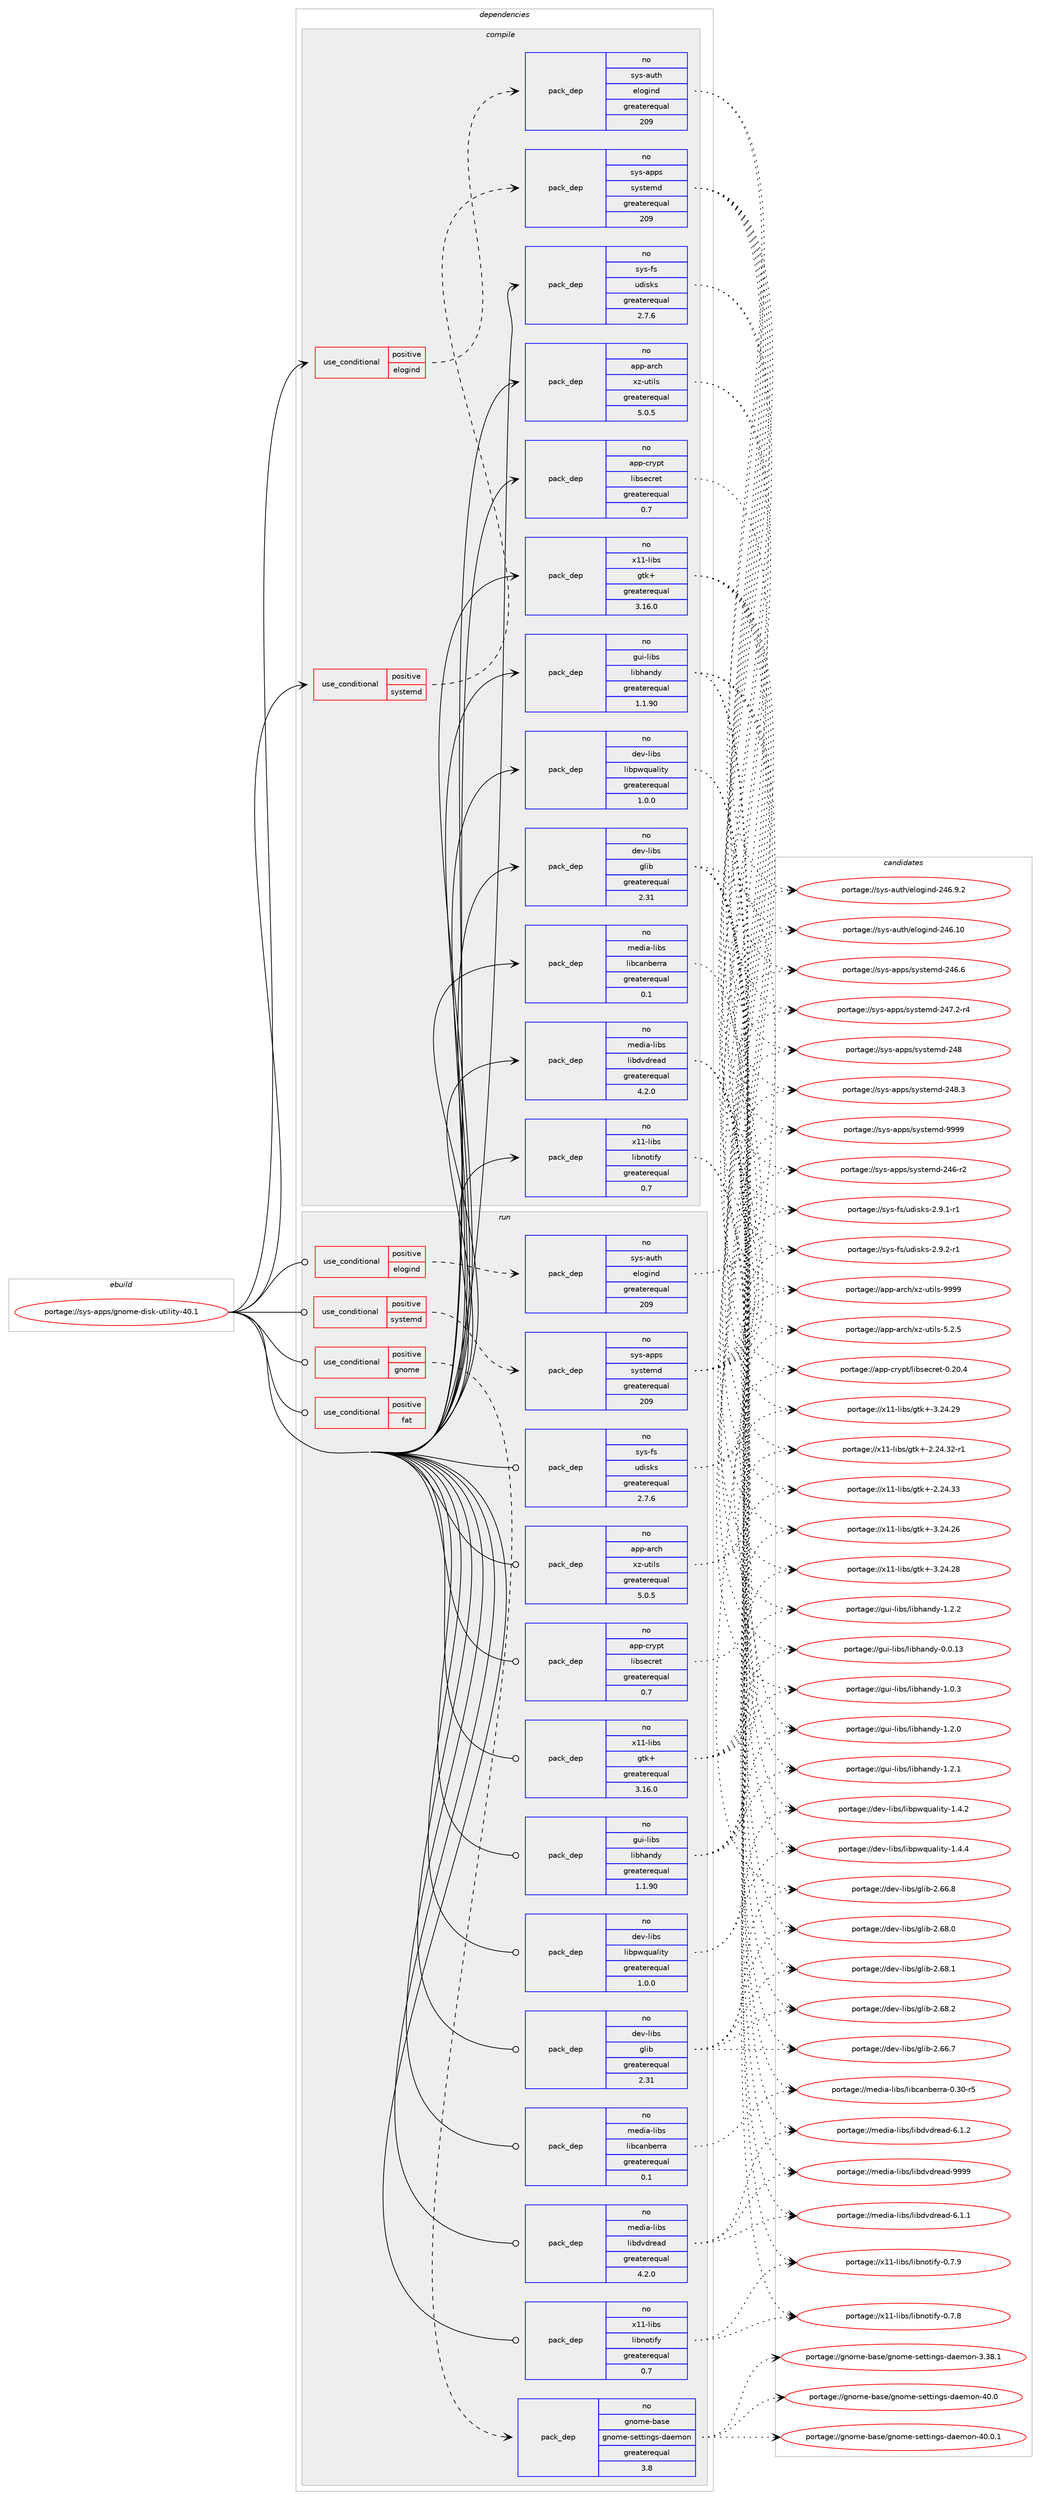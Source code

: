 digraph prolog {

# *************
# Graph options
# *************

newrank=true;
concentrate=true;
compound=true;
graph [rankdir=LR,fontname=Helvetica,fontsize=10,ranksep=1.5];#, ranksep=2.5, nodesep=0.2];
edge  [arrowhead=vee];
node  [fontname=Helvetica,fontsize=10];

# **********
# The ebuild
# **********

subgraph cluster_leftcol {
color=gray;
label=<<i>ebuild</i>>;
id [label="portage://sys-apps/gnome-disk-utility-40.1", color=red, width=4, href="../sys-apps/gnome-disk-utility-40.1.svg"];
}

# ****************
# The dependencies
# ****************

subgraph cluster_midcol {
color=gray;
label=<<i>dependencies</i>>;
subgraph cluster_compile {
fillcolor="#eeeeee";
style=filled;
label=<<i>compile</i>>;
subgraph cond183 {
dependency384 [label=<<TABLE BORDER="0" CELLBORDER="1" CELLSPACING="0" CELLPADDING="4"><TR><TD ROWSPAN="3" CELLPADDING="10">use_conditional</TD></TR><TR><TD>positive</TD></TR><TR><TD>elogind</TD></TR></TABLE>>, shape=none, color=red];
subgraph pack189 {
dependency385 [label=<<TABLE BORDER="0" CELLBORDER="1" CELLSPACING="0" CELLPADDING="4" WIDTH="220"><TR><TD ROWSPAN="6" CELLPADDING="30">pack_dep</TD></TR><TR><TD WIDTH="110">no</TD></TR><TR><TD>sys-auth</TD></TR><TR><TD>elogind</TD></TR><TR><TD>greaterequal</TD></TR><TR><TD>209</TD></TR></TABLE>>, shape=none, color=blue];
}
dependency384:e -> dependency385:w [weight=20,style="dashed",arrowhead="vee"];
}
id:e -> dependency384:w [weight=20,style="solid",arrowhead="vee"];
subgraph cond184 {
dependency386 [label=<<TABLE BORDER="0" CELLBORDER="1" CELLSPACING="0" CELLPADDING="4"><TR><TD ROWSPAN="3" CELLPADDING="10">use_conditional</TD></TR><TR><TD>positive</TD></TR><TR><TD>systemd</TD></TR></TABLE>>, shape=none, color=red];
subgraph pack190 {
dependency387 [label=<<TABLE BORDER="0" CELLBORDER="1" CELLSPACING="0" CELLPADDING="4" WIDTH="220"><TR><TD ROWSPAN="6" CELLPADDING="30">pack_dep</TD></TR><TR><TD WIDTH="110">no</TD></TR><TR><TD>sys-apps</TD></TR><TR><TD>systemd</TD></TR><TR><TD>greaterequal</TD></TR><TR><TD>209</TD></TR></TABLE>>, shape=none, color=blue];
}
dependency386:e -> dependency387:w [weight=20,style="dashed",arrowhead="vee"];
}
id:e -> dependency386:w [weight=20,style="solid",arrowhead="vee"];
subgraph pack191 {
dependency388 [label=<<TABLE BORDER="0" CELLBORDER="1" CELLSPACING="0" CELLPADDING="4" WIDTH="220"><TR><TD ROWSPAN="6" CELLPADDING="30">pack_dep</TD></TR><TR><TD WIDTH="110">no</TD></TR><TR><TD>app-arch</TD></TR><TR><TD>xz-utils</TD></TR><TR><TD>greaterequal</TD></TR><TR><TD>5.0.5</TD></TR></TABLE>>, shape=none, color=blue];
}
id:e -> dependency388:w [weight=20,style="solid",arrowhead="vee"];
subgraph pack192 {
dependency389 [label=<<TABLE BORDER="0" CELLBORDER="1" CELLSPACING="0" CELLPADDING="4" WIDTH="220"><TR><TD ROWSPAN="6" CELLPADDING="30">pack_dep</TD></TR><TR><TD WIDTH="110">no</TD></TR><TR><TD>app-crypt</TD></TR><TR><TD>libsecret</TD></TR><TR><TD>greaterequal</TD></TR><TR><TD>0.7</TD></TR></TABLE>>, shape=none, color=blue];
}
id:e -> dependency389:w [weight=20,style="solid",arrowhead="vee"];
subgraph pack193 {
dependency390 [label=<<TABLE BORDER="0" CELLBORDER="1" CELLSPACING="0" CELLPADDING="4" WIDTH="220"><TR><TD ROWSPAN="6" CELLPADDING="30">pack_dep</TD></TR><TR><TD WIDTH="110">no</TD></TR><TR><TD>dev-libs</TD></TR><TR><TD>glib</TD></TR><TR><TD>greaterequal</TD></TR><TR><TD>2.31</TD></TR></TABLE>>, shape=none, color=blue];
}
id:e -> dependency390:w [weight=20,style="solid",arrowhead="vee"];
subgraph pack194 {
dependency391 [label=<<TABLE BORDER="0" CELLBORDER="1" CELLSPACING="0" CELLPADDING="4" WIDTH="220"><TR><TD ROWSPAN="6" CELLPADDING="30">pack_dep</TD></TR><TR><TD WIDTH="110">no</TD></TR><TR><TD>dev-libs</TD></TR><TR><TD>libpwquality</TD></TR><TR><TD>greaterequal</TD></TR><TR><TD>1.0.0</TD></TR></TABLE>>, shape=none, color=blue];
}
id:e -> dependency391:w [weight=20,style="solid",arrowhead="vee"];
# *** BEGIN UNKNOWN DEPENDENCY TYPE (TODO) ***
# id -> package_dependency(portage://sys-apps/gnome-disk-utility-40.1,install,no,dev-util,desktop-file-utils,none,[,,],[],[])
# *** END UNKNOWN DEPENDENCY TYPE (TODO) ***

subgraph pack195 {
dependency392 [label=<<TABLE BORDER="0" CELLBORDER="1" CELLSPACING="0" CELLPADDING="4" WIDTH="220"><TR><TD ROWSPAN="6" CELLPADDING="30">pack_dep</TD></TR><TR><TD WIDTH="110">no</TD></TR><TR><TD>gui-libs</TD></TR><TR><TD>libhandy</TD></TR><TR><TD>greaterequal</TD></TR><TR><TD>1.1.90</TD></TR></TABLE>>, shape=none, color=blue];
}
id:e -> dependency392:w [weight=20,style="solid",arrowhead="vee"];
subgraph pack196 {
dependency393 [label=<<TABLE BORDER="0" CELLBORDER="1" CELLSPACING="0" CELLPADDING="4" WIDTH="220"><TR><TD ROWSPAN="6" CELLPADDING="30">pack_dep</TD></TR><TR><TD WIDTH="110">no</TD></TR><TR><TD>media-libs</TD></TR><TR><TD>libcanberra</TD></TR><TR><TD>greaterequal</TD></TR><TR><TD>0.1</TD></TR></TABLE>>, shape=none, color=blue];
}
id:e -> dependency393:w [weight=20,style="solid",arrowhead="vee"];
subgraph pack197 {
dependency394 [label=<<TABLE BORDER="0" CELLBORDER="1" CELLSPACING="0" CELLPADDING="4" WIDTH="220"><TR><TD ROWSPAN="6" CELLPADDING="30">pack_dep</TD></TR><TR><TD WIDTH="110">no</TD></TR><TR><TD>media-libs</TD></TR><TR><TD>libdvdread</TD></TR><TR><TD>greaterequal</TD></TR><TR><TD>4.2.0</TD></TR></TABLE>>, shape=none, color=blue];
}
id:e -> dependency394:w [weight=20,style="solid",arrowhead="vee"];
subgraph pack198 {
dependency395 [label=<<TABLE BORDER="0" CELLBORDER="1" CELLSPACING="0" CELLPADDING="4" WIDTH="220"><TR><TD ROWSPAN="6" CELLPADDING="30">pack_dep</TD></TR><TR><TD WIDTH="110">no</TD></TR><TR><TD>sys-fs</TD></TR><TR><TD>udisks</TD></TR><TR><TD>greaterequal</TD></TR><TR><TD>2.7.6</TD></TR></TABLE>>, shape=none, color=blue];
}
id:e -> dependency395:w [weight=20,style="solid",arrowhead="vee"];
subgraph pack199 {
dependency396 [label=<<TABLE BORDER="0" CELLBORDER="1" CELLSPACING="0" CELLPADDING="4" WIDTH="220"><TR><TD ROWSPAN="6" CELLPADDING="30">pack_dep</TD></TR><TR><TD WIDTH="110">no</TD></TR><TR><TD>x11-libs</TD></TR><TR><TD>gtk+</TD></TR><TR><TD>greaterequal</TD></TR><TR><TD>3.16.0</TD></TR></TABLE>>, shape=none, color=blue];
}
id:e -> dependency396:w [weight=20,style="solid",arrowhead="vee"];
subgraph pack200 {
dependency397 [label=<<TABLE BORDER="0" CELLBORDER="1" CELLSPACING="0" CELLPADDING="4" WIDTH="220"><TR><TD ROWSPAN="6" CELLPADDING="30">pack_dep</TD></TR><TR><TD WIDTH="110">no</TD></TR><TR><TD>x11-libs</TD></TR><TR><TD>libnotify</TD></TR><TR><TD>greaterequal</TD></TR><TR><TD>0.7</TD></TR></TABLE>>, shape=none, color=blue];
}
id:e -> dependency397:w [weight=20,style="solid",arrowhead="vee"];
# *** BEGIN UNKNOWN DEPENDENCY TYPE (TODO) ***
# id -> package_dependency(portage://sys-apps/gnome-disk-utility-40.1,install,no,x11-misc,shared-mime-info,none,[,,],[],[])
# *** END UNKNOWN DEPENDENCY TYPE (TODO) ***

}
subgraph cluster_compileandrun {
fillcolor="#eeeeee";
style=filled;
label=<<i>compile and run</i>>;
}
subgraph cluster_run {
fillcolor="#eeeeee";
style=filled;
label=<<i>run</i>>;
subgraph cond185 {
dependency398 [label=<<TABLE BORDER="0" CELLBORDER="1" CELLSPACING="0" CELLPADDING="4"><TR><TD ROWSPAN="3" CELLPADDING="10">use_conditional</TD></TR><TR><TD>positive</TD></TR><TR><TD>elogind</TD></TR></TABLE>>, shape=none, color=red];
subgraph pack201 {
dependency399 [label=<<TABLE BORDER="0" CELLBORDER="1" CELLSPACING="0" CELLPADDING="4" WIDTH="220"><TR><TD ROWSPAN="6" CELLPADDING="30">pack_dep</TD></TR><TR><TD WIDTH="110">no</TD></TR><TR><TD>sys-auth</TD></TR><TR><TD>elogind</TD></TR><TR><TD>greaterequal</TD></TR><TR><TD>209</TD></TR></TABLE>>, shape=none, color=blue];
}
dependency398:e -> dependency399:w [weight=20,style="dashed",arrowhead="vee"];
}
id:e -> dependency398:w [weight=20,style="solid",arrowhead="odot"];
subgraph cond186 {
dependency400 [label=<<TABLE BORDER="0" CELLBORDER="1" CELLSPACING="0" CELLPADDING="4"><TR><TD ROWSPAN="3" CELLPADDING="10">use_conditional</TD></TR><TR><TD>positive</TD></TR><TR><TD>fat</TD></TR></TABLE>>, shape=none, color=red];
# *** BEGIN UNKNOWN DEPENDENCY TYPE (TODO) ***
# dependency400 -> package_dependency(portage://sys-apps/gnome-disk-utility-40.1,run,no,sys-fs,dosfstools,none,[,,],[],[])
# *** END UNKNOWN DEPENDENCY TYPE (TODO) ***

}
id:e -> dependency400:w [weight=20,style="solid",arrowhead="odot"];
subgraph cond187 {
dependency401 [label=<<TABLE BORDER="0" CELLBORDER="1" CELLSPACING="0" CELLPADDING="4"><TR><TD ROWSPAN="3" CELLPADDING="10">use_conditional</TD></TR><TR><TD>positive</TD></TR><TR><TD>gnome</TD></TR></TABLE>>, shape=none, color=red];
subgraph pack202 {
dependency402 [label=<<TABLE BORDER="0" CELLBORDER="1" CELLSPACING="0" CELLPADDING="4" WIDTH="220"><TR><TD ROWSPAN="6" CELLPADDING="30">pack_dep</TD></TR><TR><TD WIDTH="110">no</TD></TR><TR><TD>gnome-base</TD></TR><TR><TD>gnome-settings-daemon</TD></TR><TR><TD>greaterequal</TD></TR><TR><TD>3.8</TD></TR></TABLE>>, shape=none, color=blue];
}
dependency401:e -> dependency402:w [weight=20,style="dashed",arrowhead="vee"];
}
id:e -> dependency401:w [weight=20,style="solid",arrowhead="odot"];
subgraph cond188 {
dependency403 [label=<<TABLE BORDER="0" CELLBORDER="1" CELLSPACING="0" CELLPADDING="4"><TR><TD ROWSPAN="3" CELLPADDING="10">use_conditional</TD></TR><TR><TD>positive</TD></TR><TR><TD>systemd</TD></TR></TABLE>>, shape=none, color=red];
subgraph pack203 {
dependency404 [label=<<TABLE BORDER="0" CELLBORDER="1" CELLSPACING="0" CELLPADDING="4" WIDTH="220"><TR><TD ROWSPAN="6" CELLPADDING="30">pack_dep</TD></TR><TR><TD WIDTH="110">no</TD></TR><TR><TD>sys-apps</TD></TR><TR><TD>systemd</TD></TR><TR><TD>greaterequal</TD></TR><TR><TD>209</TD></TR></TABLE>>, shape=none, color=blue];
}
dependency403:e -> dependency404:w [weight=20,style="dashed",arrowhead="vee"];
}
id:e -> dependency403:w [weight=20,style="solid",arrowhead="odot"];
subgraph pack204 {
dependency405 [label=<<TABLE BORDER="0" CELLBORDER="1" CELLSPACING="0" CELLPADDING="4" WIDTH="220"><TR><TD ROWSPAN="6" CELLPADDING="30">pack_dep</TD></TR><TR><TD WIDTH="110">no</TD></TR><TR><TD>app-arch</TD></TR><TR><TD>xz-utils</TD></TR><TR><TD>greaterequal</TD></TR><TR><TD>5.0.5</TD></TR></TABLE>>, shape=none, color=blue];
}
id:e -> dependency405:w [weight=20,style="solid",arrowhead="odot"];
subgraph pack205 {
dependency406 [label=<<TABLE BORDER="0" CELLBORDER="1" CELLSPACING="0" CELLPADDING="4" WIDTH="220"><TR><TD ROWSPAN="6" CELLPADDING="30">pack_dep</TD></TR><TR><TD WIDTH="110">no</TD></TR><TR><TD>app-crypt</TD></TR><TR><TD>libsecret</TD></TR><TR><TD>greaterequal</TD></TR><TR><TD>0.7</TD></TR></TABLE>>, shape=none, color=blue];
}
id:e -> dependency406:w [weight=20,style="solid",arrowhead="odot"];
subgraph pack206 {
dependency407 [label=<<TABLE BORDER="0" CELLBORDER="1" CELLSPACING="0" CELLPADDING="4" WIDTH="220"><TR><TD ROWSPAN="6" CELLPADDING="30">pack_dep</TD></TR><TR><TD WIDTH="110">no</TD></TR><TR><TD>dev-libs</TD></TR><TR><TD>glib</TD></TR><TR><TD>greaterequal</TD></TR><TR><TD>2.31</TD></TR></TABLE>>, shape=none, color=blue];
}
id:e -> dependency407:w [weight=20,style="solid",arrowhead="odot"];
subgraph pack207 {
dependency408 [label=<<TABLE BORDER="0" CELLBORDER="1" CELLSPACING="0" CELLPADDING="4" WIDTH="220"><TR><TD ROWSPAN="6" CELLPADDING="30">pack_dep</TD></TR><TR><TD WIDTH="110">no</TD></TR><TR><TD>dev-libs</TD></TR><TR><TD>libpwquality</TD></TR><TR><TD>greaterequal</TD></TR><TR><TD>1.0.0</TD></TR></TABLE>>, shape=none, color=blue];
}
id:e -> dependency408:w [weight=20,style="solid",arrowhead="odot"];
subgraph pack208 {
dependency409 [label=<<TABLE BORDER="0" CELLBORDER="1" CELLSPACING="0" CELLPADDING="4" WIDTH="220"><TR><TD ROWSPAN="6" CELLPADDING="30">pack_dep</TD></TR><TR><TD WIDTH="110">no</TD></TR><TR><TD>gui-libs</TD></TR><TR><TD>libhandy</TD></TR><TR><TD>greaterequal</TD></TR><TR><TD>1.1.90</TD></TR></TABLE>>, shape=none, color=blue];
}
id:e -> dependency409:w [weight=20,style="solid",arrowhead="odot"];
subgraph pack209 {
dependency410 [label=<<TABLE BORDER="0" CELLBORDER="1" CELLSPACING="0" CELLPADDING="4" WIDTH="220"><TR><TD ROWSPAN="6" CELLPADDING="30">pack_dep</TD></TR><TR><TD WIDTH="110">no</TD></TR><TR><TD>media-libs</TD></TR><TR><TD>libcanberra</TD></TR><TR><TD>greaterequal</TD></TR><TR><TD>0.1</TD></TR></TABLE>>, shape=none, color=blue];
}
id:e -> dependency410:w [weight=20,style="solid",arrowhead="odot"];
subgraph pack210 {
dependency411 [label=<<TABLE BORDER="0" CELLBORDER="1" CELLSPACING="0" CELLPADDING="4" WIDTH="220"><TR><TD ROWSPAN="6" CELLPADDING="30">pack_dep</TD></TR><TR><TD WIDTH="110">no</TD></TR><TR><TD>media-libs</TD></TR><TR><TD>libdvdread</TD></TR><TR><TD>greaterequal</TD></TR><TR><TD>4.2.0</TD></TR></TABLE>>, shape=none, color=blue];
}
id:e -> dependency411:w [weight=20,style="solid",arrowhead="odot"];
subgraph pack211 {
dependency412 [label=<<TABLE BORDER="0" CELLBORDER="1" CELLSPACING="0" CELLPADDING="4" WIDTH="220"><TR><TD ROWSPAN="6" CELLPADDING="30">pack_dep</TD></TR><TR><TD WIDTH="110">no</TD></TR><TR><TD>sys-fs</TD></TR><TR><TD>udisks</TD></TR><TR><TD>greaterequal</TD></TR><TR><TD>2.7.6</TD></TR></TABLE>>, shape=none, color=blue];
}
id:e -> dependency412:w [weight=20,style="solid",arrowhead="odot"];
subgraph pack212 {
dependency413 [label=<<TABLE BORDER="0" CELLBORDER="1" CELLSPACING="0" CELLPADDING="4" WIDTH="220"><TR><TD ROWSPAN="6" CELLPADDING="30">pack_dep</TD></TR><TR><TD WIDTH="110">no</TD></TR><TR><TD>x11-libs</TD></TR><TR><TD>gtk+</TD></TR><TR><TD>greaterequal</TD></TR><TR><TD>3.16.0</TD></TR></TABLE>>, shape=none, color=blue];
}
id:e -> dependency413:w [weight=20,style="solid",arrowhead="odot"];
subgraph pack213 {
dependency414 [label=<<TABLE BORDER="0" CELLBORDER="1" CELLSPACING="0" CELLPADDING="4" WIDTH="220"><TR><TD ROWSPAN="6" CELLPADDING="30">pack_dep</TD></TR><TR><TD WIDTH="110">no</TD></TR><TR><TD>x11-libs</TD></TR><TR><TD>libnotify</TD></TR><TR><TD>greaterequal</TD></TR><TR><TD>0.7</TD></TR></TABLE>>, shape=none, color=blue];
}
id:e -> dependency414:w [weight=20,style="solid",arrowhead="odot"];
# *** BEGIN UNKNOWN DEPENDENCY TYPE (TODO) ***
# id -> package_dependency(portage://sys-apps/gnome-disk-utility-40.1,run,no,x11-themes,adwaita-icon-theme,none,[,,],[],[])
# *** END UNKNOWN DEPENDENCY TYPE (TODO) ***

}
}

# **************
# The candidates
# **************

subgraph cluster_choices {
rank=same;
color=gray;
label=<<i>candidates</i>>;

subgraph choice189 {
color=black;
nodesep=1;
choice11512111545971171161044710110811110310511010045505254464948 [label="portage://sys-auth/elogind-246.10", color=red, width=4,href="../sys-auth/elogind-246.10.svg"];
choice1151211154597117116104471011081111031051101004550525446574650 [label="portage://sys-auth/elogind-246.9.2", color=red, width=4,href="../sys-auth/elogind-246.9.2.svg"];
dependency385:e -> choice11512111545971171161044710110811110310511010045505254464948:w [style=dotted,weight="100"];
dependency385:e -> choice1151211154597117116104471011081111031051101004550525446574650:w [style=dotted,weight="100"];
}
subgraph choice190 {
color=black;
nodesep=1;
choice115121115459711211211547115121115116101109100455052544511450 [label="portage://sys-apps/systemd-246-r2", color=red, width=4,href="../sys-apps/systemd-246-r2.svg"];
choice115121115459711211211547115121115116101109100455052544654 [label="portage://sys-apps/systemd-246.6", color=red, width=4,href="../sys-apps/systemd-246.6.svg"];
choice1151211154597112112115471151211151161011091004550525546504511452 [label="portage://sys-apps/systemd-247.2-r4", color=red, width=4,href="../sys-apps/systemd-247.2-r4.svg"];
choice11512111545971121121154711512111511610110910045505256 [label="portage://sys-apps/systemd-248", color=red, width=4,href="../sys-apps/systemd-248.svg"];
choice115121115459711211211547115121115116101109100455052564651 [label="portage://sys-apps/systemd-248.3", color=red, width=4,href="../sys-apps/systemd-248.3.svg"];
choice1151211154597112112115471151211151161011091004557575757 [label="portage://sys-apps/systemd-9999", color=red, width=4,href="../sys-apps/systemd-9999.svg"];
dependency387:e -> choice115121115459711211211547115121115116101109100455052544511450:w [style=dotted,weight="100"];
dependency387:e -> choice115121115459711211211547115121115116101109100455052544654:w [style=dotted,weight="100"];
dependency387:e -> choice1151211154597112112115471151211151161011091004550525546504511452:w [style=dotted,weight="100"];
dependency387:e -> choice11512111545971121121154711512111511610110910045505256:w [style=dotted,weight="100"];
dependency387:e -> choice115121115459711211211547115121115116101109100455052564651:w [style=dotted,weight="100"];
dependency387:e -> choice1151211154597112112115471151211151161011091004557575757:w [style=dotted,weight="100"];
}
subgraph choice191 {
color=black;
nodesep=1;
choice971121124597114991044712012245117116105108115455346504653 [label="portage://app-arch/xz-utils-5.2.5", color=red, width=4,href="../app-arch/xz-utils-5.2.5.svg"];
choice9711211245971149910447120122451171161051081154557575757 [label="portage://app-arch/xz-utils-9999", color=red, width=4,href="../app-arch/xz-utils-9999.svg"];
dependency388:e -> choice971121124597114991044712012245117116105108115455346504653:w [style=dotted,weight="100"];
dependency388:e -> choice9711211245971149910447120122451171161051081154557575757:w [style=dotted,weight="100"];
}
subgraph choice192 {
color=black;
nodesep=1;
choice97112112459911412111211647108105981151019911410111645484650484652 [label="portage://app-crypt/libsecret-0.20.4", color=red, width=4,href="../app-crypt/libsecret-0.20.4.svg"];
dependency389:e -> choice97112112459911412111211647108105981151019911410111645484650484652:w [style=dotted,weight="100"];
}
subgraph choice193 {
color=black;
nodesep=1;
choice1001011184510810598115471031081059845504654544655 [label="portage://dev-libs/glib-2.66.7", color=red, width=4,href="../dev-libs/glib-2.66.7.svg"];
choice1001011184510810598115471031081059845504654544656 [label="portage://dev-libs/glib-2.66.8", color=red, width=4,href="../dev-libs/glib-2.66.8.svg"];
choice1001011184510810598115471031081059845504654564648 [label="portage://dev-libs/glib-2.68.0", color=red, width=4,href="../dev-libs/glib-2.68.0.svg"];
choice1001011184510810598115471031081059845504654564649 [label="portage://dev-libs/glib-2.68.1", color=red, width=4,href="../dev-libs/glib-2.68.1.svg"];
choice1001011184510810598115471031081059845504654564650 [label="portage://dev-libs/glib-2.68.2", color=red, width=4,href="../dev-libs/glib-2.68.2.svg"];
dependency390:e -> choice1001011184510810598115471031081059845504654544655:w [style=dotted,weight="100"];
dependency390:e -> choice1001011184510810598115471031081059845504654544656:w [style=dotted,weight="100"];
dependency390:e -> choice1001011184510810598115471031081059845504654564648:w [style=dotted,weight="100"];
dependency390:e -> choice1001011184510810598115471031081059845504654564649:w [style=dotted,weight="100"];
dependency390:e -> choice1001011184510810598115471031081059845504654564650:w [style=dotted,weight="100"];
}
subgraph choice194 {
color=black;
nodesep=1;
choice1001011184510810598115471081059811211911311797108105116121454946524650 [label="portage://dev-libs/libpwquality-1.4.2", color=red, width=4,href="../dev-libs/libpwquality-1.4.2.svg"];
choice1001011184510810598115471081059811211911311797108105116121454946524652 [label="portage://dev-libs/libpwquality-1.4.4", color=red, width=4,href="../dev-libs/libpwquality-1.4.4.svg"];
dependency391:e -> choice1001011184510810598115471081059811211911311797108105116121454946524650:w [style=dotted,weight="100"];
dependency391:e -> choice1001011184510810598115471081059811211911311797108105116121454946524652:w [style=dotted,weight="100"];
}
subgraph choice195 {
color=black;
nodesep=1;
choice103117105451081059811547108105981049711010012145484648464951 [label="portage://gui-libs/libhandy-0.0.13", color=red, width=4,href="../gui-libs/libhandy-0.0.13.svg"];
choice1031171054510810598115471081059810497110100121454946484651 [label="portage://gui-libs/libhandy-1.0.3", color=red, width=4,href="../gui-libs/libhandy-1.0.3.svg"];
choice1031171054510810598115471081059810497110100121454946504648 [label="portage://gui-libs/libhandy-1.2.0", color=red, width=4,href="../gui-libs/libhandy-1.2.0.svg"];
choice1031171054510810598115471081059810497110100121454946504649 [label="portage://gui-libs/libhandy-1.2.1", color=red, width=4,href="../gui-libs/libhandy-1.2.1.svg"];
choice1031171054510810598115471081059810497110100121454946504650 [label="portage://gui-libs/libhandy-1.2.2", color=red, width=4,href="../gui-libs/libhandy-1.2.2.svg"];
dependency392:e -> choice103117105451081059811547108105981049711010012145484648464951:w [style=dotted,weight="100"];
dependency392:e -> choice1031171054510810598115471081059810497110100121454946484651:w [style=dotted,weight="100"];
dependency392:e -> choice1031171054510810598115471081059810497110100121454946504648:w [style=dotted,weight="100"];
dependency392:e -> choice1031171054510810598115471081059810497110100121454946504649:w [style=dotted,weight="100"];
dependency392:e -> choice1031171054510810598115471081059810497110100121454946504650:w [style=dotted,weight="100"];
}
subgraph choice196 {
color=black;
nodesep=1;
choice10910110010597451081059811547108105989997110981011141149745484651484511453 [label="portage://media-libs/libcanberra-0.30-r5", color=red, width=4,href="../media-libs/libcanberra-0.30-r5.svg"];
dependency393:e -> choice10910110010597451081059811547108105989997110981011141149745484651484511453:w [style=dotted,weight="100"];
}
subgraph choice197 {
color=black;
nodesep=1;
choice109101100105974510810598115471081059810011810011410197100455446494649 [label="portage://media-libs/libdvdread-6.1.1", color=red, width=4,href="../media-libs/libdvdread-6.1.1.svg"];
choice109101100105974510810598115471081059810011810011410197100455446494650 [label="portage://media-libs/libdvdread-6.1.2", color=red, width=4,href="../media-libs/libdvdread-6.1.2.svg"];
choice1091011001059745108105981154710810598100118100114101971004557575757 [label="portage://media-libs/libdvdread-9999", color=red, width=4,href="../media-libs/libdvdread-9999.svg"];
dependency394:e -> choice109101100105974510810598115471081059810011810011410197100455446494649:w [style=dotted,weight="100"];
dependency394:e -> choice109101100105974510810598115471081059810011810011410197100455446494650:w [style=dotted,weight="100"];
dependency394:e -> choice1091011001059745108105981154710810598100118100114101971004557575757:w [style=dotted,weight="100"];
}
subgraph choice198 {
color=black;
nodesep=1;
choice11512111545102115471171001051151071154550465746494511449 [label="portage://sys-fs/udisks-2.9.1-r1", color=red, width=4,href="../sys-fs/udisks-2.9.1-r1.svg"];
choice11512111545102115471171001051151071154550465746504511449 [label="portage://sys-fs/udisks-2.9.2-r1", color=red, width=4,href="../sys-fs/udisks-2.9.2-r1.svg"];
dependency395:e -> choice11512111545102115471171001051151071154550465746494511449:w [style=dotted,weight="100"];
dependency395:e -> choice11512111545102115471171001051151071154550465746504511449:w [style=dotted,weight="100"];
}
subgraph choice199 {
color=black;
nodesep=1;
choice12049494510810598115471031161074345504650524651504511449 [label="portage://x11-libs/gtk+-2.24.32-r1", color=red, width=4,href="../x11-libs/gtk+-2.24.32-r1.svg"];
choice1204949451081059811547103116107434550465052465151 [label="portage://x11-libs/gtk+-2.24.33", color=red, width=4,href="../x11-libs/gtk+-2.24.33.svg"];
choice1204949451081059811547103116107434551465052465054 [label="portage://x11-libs/gtk+-3.24.26", color=red, width=4,href="../x11-libs/gtk+-3.24.26.svg"];
choice1204949451081059811547103116107434551465052465056 [label="portage://x11-libs/gtk+-3.24.28", color=red, width=4,href="../x11-libs/gtk+-3.24.28.svg"];
choice1204949451081059811547103116107434551465052465057 [label="portage://x11-libs/gtk+-3.24.29", color=red, width=4,href="../x11-libs/gtk+-3.24.29.svg"];
dependency396:e -> choice12049494510810598115471031161074345504650524651504511449:w [style=dotted,weight="100"];
dependency396:e -> choice1204949451081059811547103116107434550465052465151:w [style=dotted,weight="100"];
dependency396:e -> choice1204949451081059811547103116107434551465052465054:w [style=dotted,weight="100"];
dependency396:e -> choice1204949451081059811547103116107434551465052465056:w [style=dotted,weight="100"];
dependency396:e -> choice1204949451081059811547103116107434551465052465057:w [style=dotted,weight="100"];
}
subgraph choice200 {
color=black;
nodesep=1;
choice120494945108105981154710810598110111116105102121454846554656 [label="portage://x11-libs/libnotify-0.7.8", color=red, width=4,href="../x11-libs/libnotify-0.7.8.svg"];
choice120494945108105981154710810598110111116105102121454846554657 [label="portage://x11-libs/libnotify-0.7.9", color=red, width=4,href="../x11-libs/libnotify-0.7.9.svg"];
dependency397:e -> choice120494945108105981154710810598110111116105102121454846554656:w [style=dotted,weight="100"];
dependency397:e -> choice120494945108105981154710810598110111116105102121454846554657:w [style=dotted,weight="100"];
}
subgraph choice201 {
color=black;
nodesep=1;
choice11512111545971171161044710110811110310511010045505254464948 [label="portage://sys-auth/elogind-246.10", color=red, width=4,href="../sys-auth/elogind-246.10.svg"];
choice1151211154597117116104471011081111031051101004550525446574650 [label="portage://sys-auth/elogind-246.9.2", color=red, width=4,href="../sys-auth/elogind-246.9.2.svg"];
dependency399:e -> choice11512111545971171161044710110811110310511010045505254464948:w [style=dotted,weight="100"];
dependency399:e -> choice1151211154597117116104471011081111031051101004550525446574650:w [style=dotted,weight="100"];
}
subgraph choice202 {
color=black;
nodesep=1;
choice1031101111091014598971151014710311011110910145115101116116105110103115451009710110911111045514651564649 [label="portage://gnome-base/gnome-settings-daemon-3.38.1", color=red, width=4,href="../gnome-base/gnome-settings-daemon-3.38.1.svg"];
choice103110111109101459897115101471031101111091014511510111611610511010311545100971011091111104552484648 [label="portage://gnome-base/gnome-settings-daemon-40.0", color=red, width=4,href="../gnome-base/gnome-settings-daemon-40.0.svg"];
choice1031101111091014598971151014710311011110910145115101116116105110103115451009710110911111045524846484649 [label="portage://gnome-base/gnome-settings-daemon-40.0.1", color=red, width=4,href="../gnome-base/gnome-settings-daemon-40.0.1.svg"];
dependency402:e -> choice1031101111091014598971151014710311011110910145115101116116105110103115451009710110911111045514651564649:w [style=dotted,weight="100"];
dependency402:e -> choice103110111109101459897115101471031101111091014511510111611610511010311545100971011091111104552484648:w [style=dotted,weight="100"];
dependency402:e -> choice1031101111091014598971151014710311011110910145115101116116105110103115451009710110911111045524846484649:w [style=dotted,weight="100"];
}
subgraph choice203 {
color=black;
nodesep=1;
choice115121115459711211211547115121115116101109100455052544511450 [label="portage://sys-apps/systemd-246-r2", color=red, width=4,href="../sys-apps/systemd-246-r2.svg"];
choice115121115459711211211547115121115116101109100455052544654 [label="portage://sys-apps/systemd-246.6", color=red, width=4,href="../sys-apps/systemd-246.6.svg"];
choice1151211154597112112115471151211151161011091004550525546504511452 [label="portage://sys-apps/systemd-247.2-r4", color=red, width=4,href="../sys-apps/systemd-247.2-r4.svg"];
choice11512111545971121121154711512111511610110910045505256 [label="portage://sys-apps/systemd-248", color=red, width=4,href="../sys-apps/systemd-248.svg"];
choice115121115459711211211547115121115116101109100455052564651 [label="portage://sys-apps/systemd-248.3", color=red, width=4,href="../sys-apps/systemd-248.3.svg"];
choice1151211154597112112115471151211151161011091004557575757 [label="portage://sys-apps/systemd-9999", color=red, width=4,href="../sys-apps/systemd-9999.svg"];
dependency404:e -> choice115121115459711211211547115121115116101109100455052544511450:w [style=dotted,weight="100"];
dependency404:e -> choice115121115459711211211547115121115116101109100455052544654:w [style=dotted,weight="100"];
dependency404:e -> choice1151211154597112112115471151211151161011091004550525546504511452:w [style=dotted,weight="100"];
dependency404:e -> choice11512111545971121121154711512111511610110910045505256:w [style=dotted,weight="100"];
dependency404:e -> choice115121115459711211211547115121115116101109100455052564651:w [style=dotted,weight="100"];
dependency404:e -> choice1151211154597112112115471151211151161011091004557575757:w [style=dotted,weight="100"];
}
subgraph choice204 {
color=black;
nodesep=1;
choice971121124597114991044712012245117116105108115455346504653 [label="portage://app-arch/xz-utils-5.2.5", color=red, width=4,href="../app-arch/xz-utils-5.2.5.svg"];
choice9711211245971149910447120122451171161051081154557575757 [label="portage://app-arch/xz-utils-9999", color=red, width=4,href="../app-arch/xz-utils-9999.svg"];
dependency405:e -> choice971121124597114991044712012245117116105108115455346504653:w [style=dotted,weight="100"];
dependency405:e -> choice9711211245971149910447120122451171161051081154557575757:w [style=dotted,weight="100"];
}
subgraph choice205 {
color=black;
nodesep=1;
choice97112112459911412111211647108105981151019911410111645484650484652 [label="portage://app-crypt/libsecret-0.20.4", color=red, width=4,href="../app-crypt/libsecret-0.20.4.svg"];
dependency406:e -> choice97112112459911412111211647108105981151019911410111645484650484652:w [style=dotted,weight="100"];
}
subgraph choice206 {
color=black;
nodesep=1;
choice1001011184510810598115471031081059845504654544655 [label="portage://dev-libs/glib-2.66.7", color=red, width=4,href="../dev-libs/glib-2.66.7.svg"];
choice1001011184510810598115471031081059845504654544656 [label="portage://dev-libs/glib-2.66.8", color=red, width=4,href="../dev-libs/glib-2.66.8.svg"];
choice1001011184510810598115471031081059845504654564648 [label="portage://dev-libs/glib-2.68.0", color=red, width=4,href="../dev-libs/glib-2.68.0.svg"];
choice1001011184510810598115471031081059845504654564649 [label="portage://dev-libs/glib-2.68.1", color=red, width=4,href="../dev-libs/glib-2.68.1.svg"];
choice1001011184510810598115471031081059845504654564650 [label="portage://dev-libs/glib-2.68.2", color=red, width=4,href="../dev-libs/glib-2.68.2.svg"];
dependency407:e -> choice1001011184510810598115471031081059845504654544655:w [style=dotted,weight="100"];
dependency407:e -> choice1001011184510810598115471031081059845504654544656:w [style=dotted,weight="100"];
dependency407:e -> choice1001011184510810598115471031081059845504654564648:w [style=dotted,weight="100"];
dependency407:e -> choice1001011184510810598115471031081059845504654564649:w [style=dotted,weight="100"];
dependency407:e -> choice1001011184510810598115471031081059845504654564650:w [style=dotted,weight="100"];
}
subgraph choice207 {
color=black;
nodesep=1;
choice1001011184510810598115471081059811211911311797108105116121454946524650 [label="portage://dev-libs/libpwquality-1.4.2", color=red, width=4,href="../dev-libs/libpwquality-1.4.2.svg"];
choice1001011184510810598115471081059811211911311797108105116121454946524652 [label="portage://dev-libs/libpwquality-1.4.4", color=red, width=4,href="../dev-libs/libpwquality-1.4.4.svg"];
dependency408:e -> choice1001011184510810598115471081059811211911311797108105116121454946524650:w [style=dotted,weight="100"];
dependency408:e -> choice1001011184510810598115471081059811211911311797108105116121454946524652:w [style=dotted,weight="100"];
}
subgraph choice208 {
color=black;
nodesep=1;
choice103117105451081059811547108105981049711010012145484648464951 [label="portage://gui-libs/libhandy-0.0.13", color=red, width=4,href="../gui-libs/libhandy-0.0.13.svg"];
choice1031171054510810598115471081059810497110100121454946484651 [label="portage://gui-libs/libhandy-1.0.3", color=red, width=4,href="../gui-libs/libhandy-1.0.3.svg"];
choice1031171054510810598115471081059810497110100121454946504648 [label="portage://gui-libs/libhandy-1.2.0", color=red, width=4,href="../gui-libs/libhandy-1.2.0.svg"];
choice1031171054510810598115471081059810497110100121454946504649 [label="portage://gui-libs/libhandy-1.2.1", color=red, width=4,href="../gui-libs/libhandy-1.2.1.svg"];
choice1031171054510810598115471081059810497110100121454946504650 [label="portage://gui-libs/libhandy-1.2.2", color=red, width=4,href="../gui-libs/libhandy-1.2.2.svg"];
dependency409:e -> choice103117105451081059811547108105981049711010012145484648464951:w [style=dotted,weight="100"];
dependency409:e -> choice1031171054510810598115471081059810497110100121454946484651:w [style=dotted,weight="100"];
dependency409:e -> choice1031171054510810598115471081059810497110100121454946504648:w [style=dotted,weight="100"];
dependency409:e -> choice1031171054510810598115471081059810497110100121454946504649:w [style=dotted,weight="100"];
dependency409:e -> choice1031171054510810598115471081059810497110100121454946504650:w [style=dotted,weight="100"];
}
subgraph choice209 {
color=black;
nodesep=1;
choice10910110010597451081059811547108105989997110981011141149745484651484511453 [label="portage://media-libs/libcanberra-0.30-r5", color=red, width=4,href="../media-libs/libcanberra-0.30-r5.svg"];
dependency410:e -> choice10910110010597451081059811547108105989997110981011141149745484651484511453:w [style=dotted,weight="100"];
}
subgraph choice210 {
color=black;
nodesep=1;
choice109101100105974510810598115471081059810011810011410197100455446494649 [label="portage://media-libs/libdvdread-6.1.1", color=red, width=4,href="../media-libs/libdvdread-6.1.1.svg"];
choice109101100105974510810598115471081059810011810011410197100455446494650 [label="portage://media-libs/libdvdread-6.1.2", color=red, width=4,href="../media-libs/libdvdread-6.1.2.svg"];
choice1091011001059745108105981154710810598100118100114101971004557575757 [label="portage://media-libs/libdvdread-9999", color=red, width=4,href="../media-libs/libdvdread-9999.svg"];
dependency411:e -> choice109101100105974510810598115471081059810011810011410197100455446494649:w [style=dotted,weight="100"];
dependency411:e -> choice109101100105974510810598115471081059810011810011410197100455446494650:w [style=dotted,weight="100"];
dependency411:e -> choice1091011001059745108105981154710810598100118100114101971004557575757:w [style=dotted,weight="100"];
}
subgraph choice211 {
color=black;
nodesep=1;
choice11512111545102115471171001051151071154550465746494511449 [label="portage://sys-fs/udisks-2.9.1-r1", color=red, width=4,href="../sys-fs/udisks-2.9.1-r1.svg"];
choice11512111545102115471171001051151071154550465746504511449 [label="portage://sys-fs/udisks-2.9.2-r1", color=red, width=4,href="../sys-fs/udisks-2.9.2-r1.svg"];
dependency412:e -> choice11512111545102115471171001051151071154550465746494511449:w [style=dotted,weight="100"];
dependency412:e -> choice11512111545102115471171001051151071154550465746504511449:w [style=dotted,weight="100"];
}
subgraph choice212 {
color=black;
nodesep=1;
choice12049494510810598115471031161074345504650524651504511449 [label="portage://x11-libs/gtk+-2.24.32-r1", color=red, width=4,href="../x11-libs/gtk+-2.24.32-r1.svg"];
choice1204949451081059811547103116107434550465052465151 [label="portage://x11-libs/gtk+-2.24.33", color=red, width=4,href="../x11-libs/gtk+-2.24.33.svg"];
choice1204949451081059811547103116107434551465052465054 [label="portage://x11-libs/gtk+-3.24.26", color=red, width=4,href="../x11-libs/gtk+-3.24.26.svg"];
choice1204949451081059811547103116107434551465052465056 [label="portage://x11-libs/gtk+-3.24.28", color=red, width=4,href="../x11-libs/gtk+-3.24.28.svg"];
choice1204949451081059811547103116107434551465052465057 [label="portage://x11-libs/gtk+-3.24.29", color=red, width=4,href="../x11-libs/gtk+-3.24.29.svg"];
dependency413:e -> choice12049494510810598115471031161074345504650524651504511449:w [style=dotted,weight="100"];
dependency413:e -> choice1204949451081059811547103116107434550465052465151:w [style=dotted,weight="100"];
dependency413:e -> choice1204949451081059811547103116107434551465052465054:w [style=dotted,weight="100"];
dependency413:e -> choice1204949451081059811547103116107434551465052465056:w [style=dotted,weight="100"];
dependency413:e -> choice1204949451081059811547103116107434551465052465057:w [style=dotted,weight="100"];
}
subgraph choice213 {
color=black;
nodesep=1;
choice120494945108105981154710810598110111116105102121454846554656 [label="portage://x11-libs/libnotify-0.7.8", color=red, width=4,href="../x11-libs/libnotify-0.7.8.svg"];
choice120494945108105981154710810598110111116105102121454846554657 [label="portage://x11-libs/libnotify-0.7.9", color=red, width=4,href="../x11-libs/libnotify-0.7.9.svg"];
dependency414:e -> choice120494945108105981154710810598110111116105102121454846554656:w [style=dotted,weight="100"];
dependency414:e -> choice120494945108105981154710810598110111116105102121454846554657:w [style=dotted,weight="100"];
}
}

}
